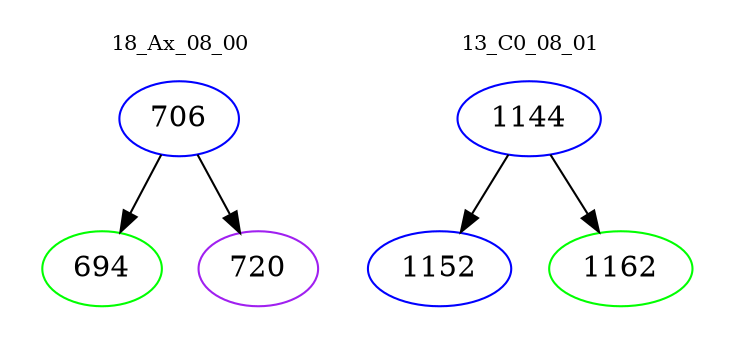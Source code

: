 digraph{
subgraph cluster_0 {
color = white
label = "18_Ax_08_00";
fontsize=10;
T0_706 [label="706", color="blue"]
T0_706 -> T0_694 [color="black"]
T0_694 [label="694", color="green"]
T0_706 -> T0_720 [color="black"]
T0_720 [label="720", color="purple"]
}
subgraph cluster_1 {
color = white
label = "13_C0_08_01";
fontsize=10;
T1_1144 [label="1144", color="blue"]
T1_1144 -> T1_1152 [color="black"]
T1_1152 [label="1152", color="blue"]
T1_1144 -> T1_1162 [color="black"]
T1_1162 [label="1162", color="green"]
}
}
